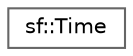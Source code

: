 digraph "Graphical Class Hierarchy"
{
 // LATEX_PDF_SIZE
  bgcolor="transparent";
  edge [fontname=Helvetica,fontsize=10,labelfontname=Helvetica,labelfontsize=10];
  node [fontname=Helvetica,fontsize=10,shape=box,height=0.2,width=0.4];
  rankdir="LR";
  Node0 [id="Node000000",label="sf::Time",height=0.2,width=0.4,color="grey40", fillcolor="white", style="filled",URL="$classsf_1_1_time.html",tooltip="Represents a time value."];
}
